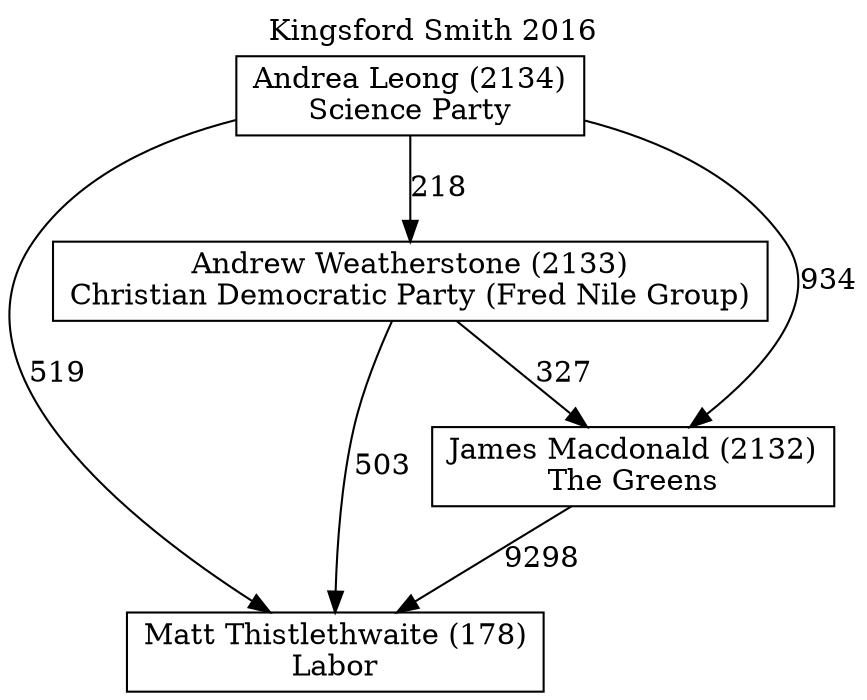 // House preference flow
digraph "Matt Thistlethwaite (178)_Kingsford Smith_2016" {
	graph [label="Kingsford Smith 2016" labelloc=t mclimit=10]
	node [shape=box]
	"Matt Thistlethwaite (178)" [label="Matt Thistlethwaite (178)
Labor"]
	"Andrea Leong (2134)" [label="Andrea Leong (2134)
Science Party"]
	"Andrew Weatherstone (2133)" [label="Andrew Weatherstone (2133)
Christian Democratic Party (Fred Nile Group)"]
	"James Macdonald (2132)" [label="James Macdonald (2132)
The Greens"]
	"Andrea Leong (2134)" -> "Andrew Weatherstone (2133)" [label=218]
	"Andrew Weatherstone (2133)" -> "Matt Thistlethwaite (178)" [label=503]
	"Andrea Leong (2134)" -> "Matt Thistlethwaite (178)" [label=519]
	"James Macdonald (2132)" -> "Matt Thistlethwaite (178)" [label=9298]
	"Andrew Weatherstone (2133)" -> "James Macdonald (2132)" [label=327]
	"Andrea Leong (2134)" -> "James Macdonald (2132)" [label=934]
}
